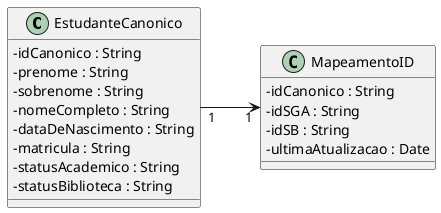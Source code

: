 @startuml
skinparam classAttributeIconSize 0
left to right direction

class EstudanteCanonico {
    - idCanonico : String
    - prenome : String
    - sobrenome : String
    - nomeCompleto : String
    - dataDeNascimento : String
    - matricula : String
    - statusAcademico : String
    - statusBiblioteca : String
}

class MapeamentoID {
    - idCanonico : String
    - idSGA : String
    - idSB : String
    - ultimaAtualizacao : Date
}

EstudanteCanonico "1" --> "1" MapeamentoID

@enduml
